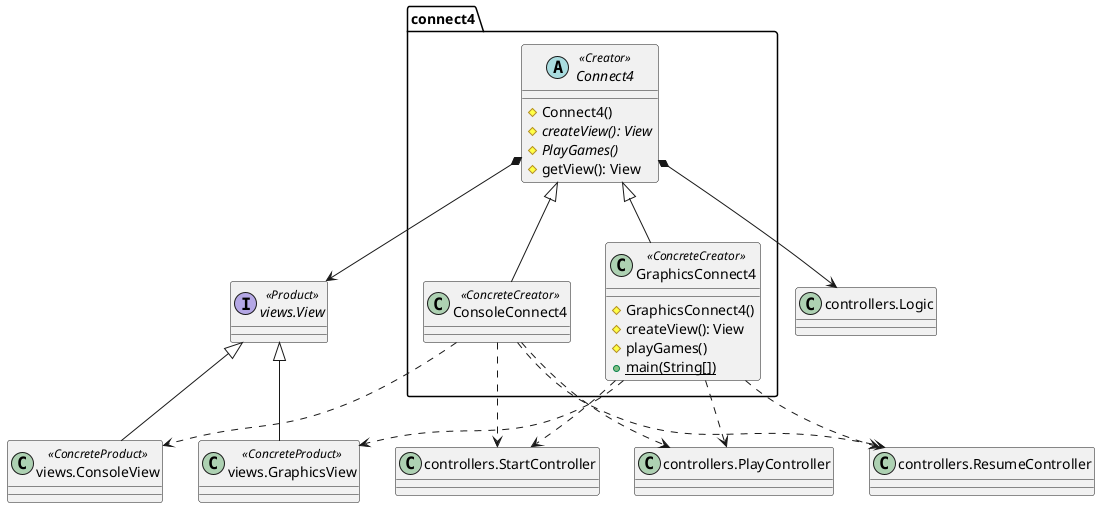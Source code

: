 @startuml connect4.connect4

abstract class connect4.Connect4 <<Creator>>
class connect4.ConsoleConnect4 <<ConcreteCreator>>
class connect4.GraphicsConnect4 <<ConcreteCreator>>
class ConsoleView as "views.ConsoleView" <<ConcreteProduct>>
class GraphicsView as "views.GraphicsView" <<ConcreteProduct>>
interface View as "views.View" <<Product>>
class Logic as "controllers.Logic"
class StartController as "controllers.StartController"
class PlayController as "controllers.PlayController"
class ResumeController as "controllers.ResumeController"

Connect4 <|-- ConsoleConnect4
Connect4 <|-- GraphicsConnect4
Connect4 *--> View
Connect4 *--> Logic

GraphicsConnect4 ..> GraphicsView
ConsoleConnect4 ..> ConsoleView

ConsoleConnect4 ..> StartController
ConsoleConnect4 ..> PlayController
ConsoleConnect4 ..> ResumeController
GraphicsConnect4 ..> StartController
GraphicsConnect4 ..> PlayController
GraphicsConnect4 ..> ResumeController

View <|-- ConsoleView
View <|-- GraphicsView

Connect4 : #Connect4()
Connect4 : {abstract}#createView(): View
Connect4 : {abstract}#PlayGames()
Connect4 : #getView(): View

GraphicsConnect4 : #GraphicsConnect4()
GraphicsConnect4 : #createView(): View
GraphicsConnect4 : #playGames()
GraphicsConnect4 : {static}+main(String[])

@enduml